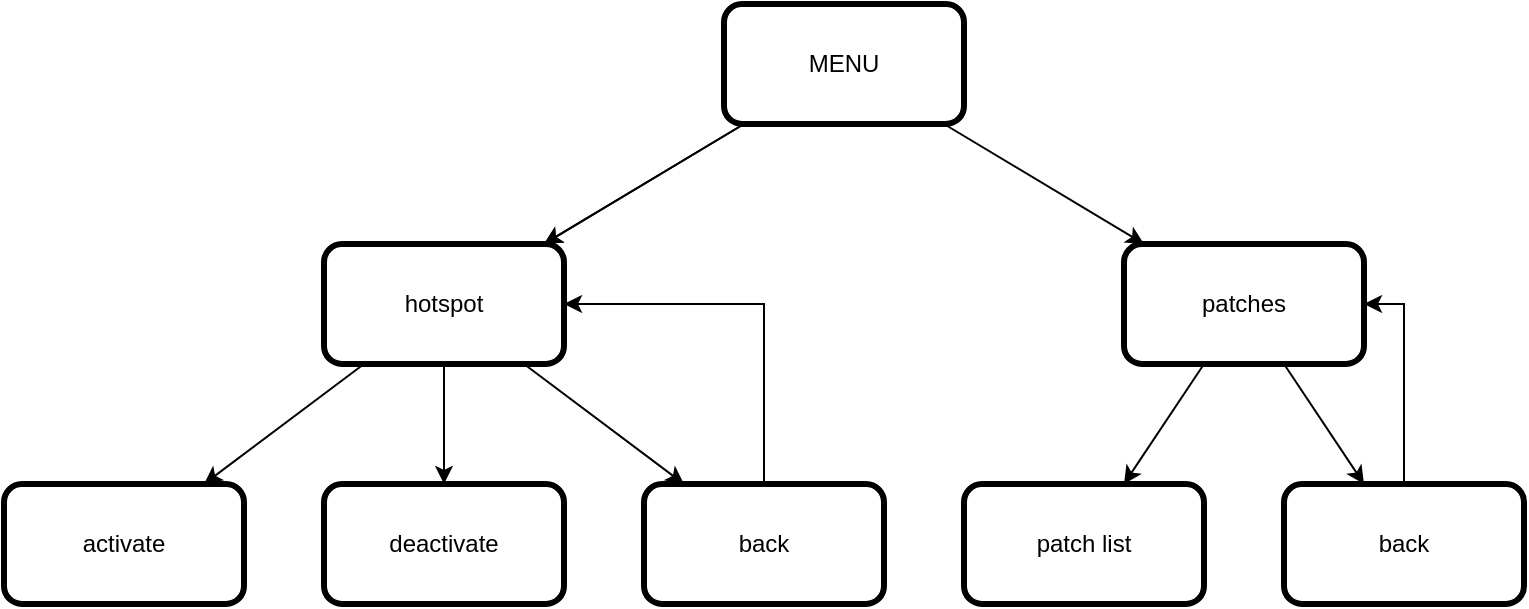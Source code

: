 <mxfile version="16.5.1" type="device"><diagram id="tobwXb5OnAACVEgmTSA4" name="Pagina-1"><mxGraphModel dx="889" dy="566" grid="1" gridSize="10" guides="1" tooltips="1" connect="1" arrows="1" fold="1" page="1" pageScale="1" pageWidth="2336" pageHeight="1654" math="0" shadow="0"><root><mxCell id="0"/><mxCell id="1" parent="0"/><mxCell id="yNO5eBp8-NxMkmfNPWkd-3" value="" style="rounded=0;orthogonalLoop=1;jettySize=auto;html=1;" parent="1" source="yNO5eBp8-NxMkmfNPWkd-1" target="yNO5eBp8-NxMkmfNPWkd-2" edge="1"><mxGeometry relative="1" as="geometry"/></mxCell><mxCell id="yNO5eBp8-NxMkmfNPWkd-4" value="" style="edgeStyle=none;rounded=0;orthogonalLoop=1;jettySize=auto;html=1;" parent="1" source="yNO5eBp8-NxMkmfNPWkd-1" target="yNO5eBp8-NxMkmfNPWkd-2" edge="1"><mxGeometry relative="1" as="geometry"/></mxCell><mxCell id="yNO5eBp8-NxMkmfNPWkd-8" value="" style="edgeStyle=none;rounded=0;orthogonalLoop=1;jettySize=auto;html=1;" parent="1" source="yNO5eBp8-NxMkmfNPWkd-1" target="yNO5eBp8-NxMkmfNPWkd-7" edge="1"><mxGeometry relative="1" as="geometry"/></mxCell><mxCell id="yNO5eBp8-NxMkmfNPWkd-1" value="MENU" style="rounded=1;whiteSpace=wrap;html=1;strokeWidth=3;" parent="1" vertex="1"><mxGeometry x="440" y="120" width="120" height="60" as="geometry"/></mxCell><mxCell id="yNO5eBp8-NxMkmfNPWkd-11" value="" style="edgeStyle=none;rounded=0;orthogonalLoop=1;jettySize=auto;html=1;" parent="1" source="yNO5eBp8-NxMkmfNPWkd-2" target="yNO5eBp8-NxMkmfNPWkd-10" edge="1"><mxGeometry relative="1" as="geometry"/></mxCell><mxCell id="yNO5eBp8-NxMkmfNPWkd-13" value="" style="edgeStyle=none;rounded=0;orthogonalLoop=1;jettySize=auto;html=1;" parent="1" source="yNO5eBp8-NxMkmfNPWkd-2" target="yNO5eBp8-NxMkmfNPWkd-12" edge="1"><mxGeometry relative="1" as="geometry"/></mxCell><mxCell id="zVzdqFFptaS09R9fQ7NW-7" style="rounded=0;orthogonalLoop=1;jettySize=auto;html=1;" edge="1" parent="1" source="yNO5eBp8-NxMkmfNPWkd-2" target="zVzdqFFptaS09R9fQ7NW-6"><mxGeometry relative="1" as="geometry"/></mxCell><mxCell id="yNO5eBp8-NxMkmfNPWkd-2" value="hotspot" style="rounded=1;whiteSpace=wrap;html=1;strokeWidth=3;" parent="1" vertex="1"><mxGeometry x="240" y="240" width="120" height="60" as="geometry"/></mxCell><mxCell id="zVzdqFFptaS09R9fQ7NW-2" value="" style="rounded=0;orthogonalLoop=1;jettySize=auto;html=1;" edge="1" parent="1" source="yNO5eBp8-NxMkmfNPWkd-7" target="zVzdqFFptaS09R9fQ7NW-1"><mxGeometry relative="1" as="geometry"/></mxCell><mxCell id="zVzdqFFptaS09R9fQ7NW-4" value="" style="edgeStyle=none;rounded=0;orthogonalLoop=1;jettySize=auto;html=1;" edge="1" parent="1" source="yNO5eBp8-NxMkmfNPWkd-7" target="zVzdqFFptaS09R9fQ7NW-3"><mxGeometry relative="1" as="geometry"/></mxCell><mxCell id="yNO5eBp8-NxMkmfNPWkd-7" value="patches" style="rounded=1;whiteSpace=wrap;html=1;strokeWidth=3;" parent="1" vertex="1"><mxGeometry x="640" y="240" width="120" height="60" as="geometry"/></mxCell><mxCell id="yNO5eBp8-NxMkmfNPWkd-10" value="activate" style="rounded=1;whiteSpace=wrap;html=1;strokeWidth=3;" parent="1" vertex="1"><mxGeometry x="80" y="360" width="120" height="60" as="geometry"/></mxCell><mxCell id="yNO5eBp8-NxMkmfNPWkd-12" value="deactivate" style="rounded=1;whiteSpace=wrap;html=1;strokeWidth=3;" parent="1" vertex="1"><mxGeometry x="240" y="360" width="120" height="60" as="geometry"/></mxCell><mxCell id="zVzdqFFptaS09R9fQ7NW-1" value="patch list" style="rounded=1;whiteSpace=wrap;html=1;strokeWidth=3;" vertex="1" parent="1"><mxGeometry x="560" y="360" width="120" height="60" as="geometry"/></mxCell><mxCell id="zVzdqFFptaS09R9fQ7NW-5" style="edgeStyle=orthogonalEdgeStyle;rounded=0;orthogonalLoop=1;jettySize=auto;html=1;entryX=1;entryY=0.5;entryDx=0;entryDy=0;exitX=0.5;exitY=0;exitDx=0;exitDy=0;" edge="1" parent="1" source="zVzdqFFptaS09R9fQ7NW-3" target="yNO5eBp8-NxMkmfNPWkd-7"><mxGeometry relative="1" as="geometry"/></mxCell><mxCell id="zVzdqFFptaS09R9fQ7NW-3" value="back" style="rounded=1;whiteSpace=wrap;html=1;strokeWidth=3;" vertex="1" parent="1"><mxGeometry x="720" y="360" width="120" height="60" as="geometry"/></mxCell><mxCell id="zVzdqFFptaS09R9fQ7NW-8" style="edgeStyle=orthogonalEdgeStyle;rounded=0;orthogonalLoop=1;jettySize=auto;html=1;entryX=1;entryY=0.5;entryDx=0;entryDy=0;exitX=0.5;exitY=0;exitDx=0;exitDy=0;" edge="1" parent="1" source="zVzdqFFptaS09R9fQ7NW-6" target="yNO5eBp8-NxMkmfNPWkd-2"><mxGeometry relative="1" as="geometry"/></mxCell><mxCell id="zVzdqFFptaS09R9fQ7NW-6" value="back" style="rounded=1;whiteSpace=wrap;html=1;strokeWidth=3;" vertex="1" parent="1"><mxGeometry x="400" y="360" width="120" height="60" as="geometry"/></mxCell></root></mxGraphModel></diagram></mxfile>